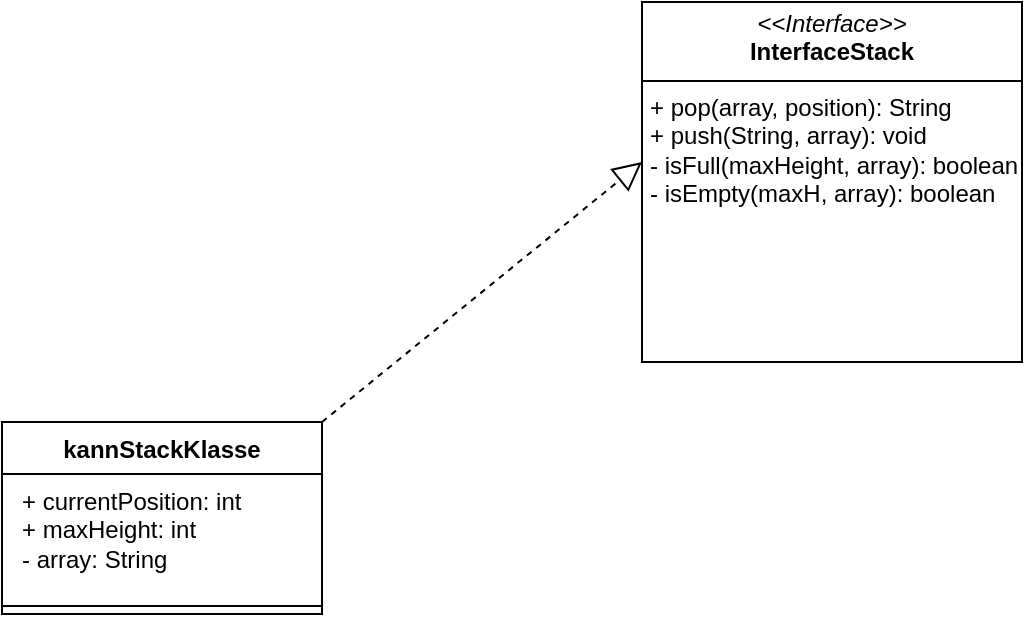 <mxfile version="24.0.0" type="device">
  <diagram id="C5RBs43oDa-KdzZeNtuy" name="Page-1">
    <mxGraphModel dx="1434" dy="750" grid="1" gridSize="10" guides="1" tooltips="1" connect="1" arrows="1" fold="1" page="1" pageScale="1" pageWidth="827" pageHeight="1169" math="0" shadow="0">
      <root>
        <mxCell id="WIyWlLk6GJQsqaUBKTNV-0" />
        <mxCell id="WIyWlLk6GJQsqaUBKTNV-1" parent="WIyWlLk6GJQsqaUBKTNV-0" />
        <mxCell id="sC2Wb0QNmjVw_PEerFfa-1" value="kannStackKlasse" style="swimlane;fontStyle=1;align=center;verticalAlign=top;childLayout=stackLayout;horizontal=1;startSize=26;horizontalStack=0;resizeParent=1;resizeParentMax=0;resizeLast=0;collapsible=1;marginBottom=0;whiteSpace=wrap;html=1;" vertex="1" parent="WIyWlLk6GJQsqaUBKTNV-1">
          <mxGeometry x="220" y="320" width="160" height="96" as="geometry" />
        </mxCell>
        <mxCell id="sC2Wb0QNmjVw_PEerFfa-2" value="&lt;p style=&quot;margin: 0px 0px 0px 4px;&quot;&gt;+ currentPosition: int&lt;br&gt;+ maxHeight: int&lt;/p&gt;&lt;p style=&quot;margin: 0px 0px 0px 4px;&quot;&gt;- array: String&lt;/p&gt;" style="text;strokeColor=none;fillColor=none;align=left;verticalAlign=top;spacingLeft=4;spacingRight=4;overflow=hidden;rotatable=0;points=[[0,0.5],[1,0.5]];portConstraint=eastwest;whiteSpace=wrap;html=1;" vertex="1" parent="sC2Wb0QNmjVw_PEerFfa-1">
          <mxGeometry y="26" width="160" height="62" as="geometry" />
        </mxCell>
        <mxCell id="sC2Wb0QNmjVw_PEerFfa-3" value="" style="line;strokeWidth=1;fillColor=none;align=left;verticalAlign=middle;spacingTop=-1;spacingLeft=3;spacingRight=3;rotatable=0;labelPosition=right;points=[];portConstraint=eastwest;strokeColor=inherit;" vertex="1" parent="sC2Wb0QNmjVw_PEerFfa-1">
          <mxGeometry y="88" width="160" height="8" as="geometry" />
        </mxCell>
        <mxCell id="sC2Wb0QNmjVw_PEerFfa-8" value="&lt;p style=&quot;margin:0px;margin-top:4px;text-align:center;&quot;&gt;&lt;i&gt;&amp;lt;&amp;lt;Interface&amp;gt;&amp;gt;&lt;/i&gt;&lt;br&gt;&lt;b&gt;InterfaceStack&lt;/b&gt;&lt;/p&gt;&lt;hr size=&quot;1&quot; style=&quot;border-style:solid;&quot;&gt;&lt;p style=&quot;margin:0px;margin-left:4px;&quot;&gt;&lt;/p&gt;&lt;p style=&quot;margin:0px;margin-left:4px;&quot;&gt;+ pop(array, position): String&lt;br&gt;+ push(String, array): void&lt;/p&gt;&lt;p style=&quot;margin:0px;margin-left:4px;&quot;&gt;- isFull(maxHeight, array): boolean&lt;/p&gt;&lt;p style=&quot;margin:0px;margin-left:4px;&quot;&gt;- isEmpty(maxH, array): boolean&lt;/p&gt;&lt;p style=&quot;margin:0px;margin-left:4px;&quot;&gt;&lt;br&gt;&lt;/p&gt;" style="verticalAlign=top;align=left;overflow=fill;html=1;whiteSpace=wrap;" vertex="1" parent="WIyWlLk6GJQsqaUBKTNV-1">
          <mxGeometry x="540" y="110" width="190" height="180" as="geometry" />
        </mxCell>
        <mxCell id="sC2Wb0QNmjVw_PEerFfa-5" value="" style="endArrow=block;dashed=1;endFill=0;endSize=12;html=1;rounded=0;" edge="1" parent="WIyWlLk6GJQsqaUBKTNV-1">
          <mxGeometry width="160" relative="1" as="geometry">
            <mxPoint x="380" y="320" as="sourcePoint" />
            <mxPoint x="540" y="190" as="targetPoint" />
          </mxGeometry>
        </mxCell>
      </root>
    </mxGraphModel>
  </diagram>
</mxfile>
